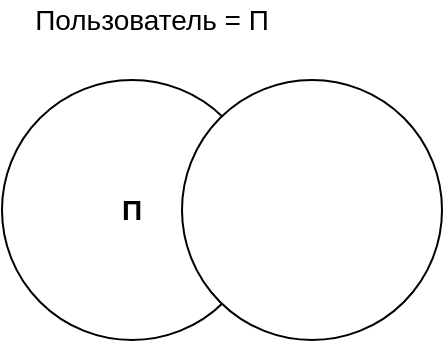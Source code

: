 <mxfile version="10.6.3" type="github"><diagram id="LnacNyWTvyfRDmgNIcEk" name="Page-1"><mxGraphModel dx="840" dy="514" grid="1" gridSize="10" guides="1" tooltips="1" connect="1" arrows="1" fold="1" page="1" pageScale="1" pageWidth="827" pageHeight="1169" math="0" shadow="0"><root><mxCell id="0"/><mxCell id="1" parent="0"/><mxCell id="nh7hAIe75gKcZ_ZIxDM5-1" value="&lt;font style=&quot;font-size: 14px&quot;&gt;Пользователь = П&lt;/font&gt;" style="text;html=1;strokeColor=none;fillColor=none;align=center;verticalAlign=middle;whiteSpace=wrap;rounded=0;" vertex="1" parent="1"><mxGeometry x="20" y="40" width="150" height="20" as="geometry"/></mxCell><mxCell id="nh7hAIe75gKcZ_ZIxDM5-3" value="&lt;div style=&quot;text-align: left&quot;&gt;&lt;span&gt;&lt;font style=&quot;font-size: 14px&quot;&gt;&lt;b&gt;П&lt;/b&gt;&lt;/font&gt;&lt;/span&gt;&lt;/div&gt;" style="ellipse;whiteSpace=wrap;html=1;aspect=fixed;" vertex="1" parent="1"><mxGeometry x="20" y="80" width="130" height="130" as="geometry"/></mxCell><mxCell id="nh7hAIe75gKcZ_ZIxDM5-4" value="" style="ellipse;whiteSpace=wrap;html=1;aspect=fixed;" vertex="1" parent="1"><mxGeometry x="110" y="80" width="130" height="130" as="geometry"/></mxCell></root></mxGraphModel></diagram></mxfile>
